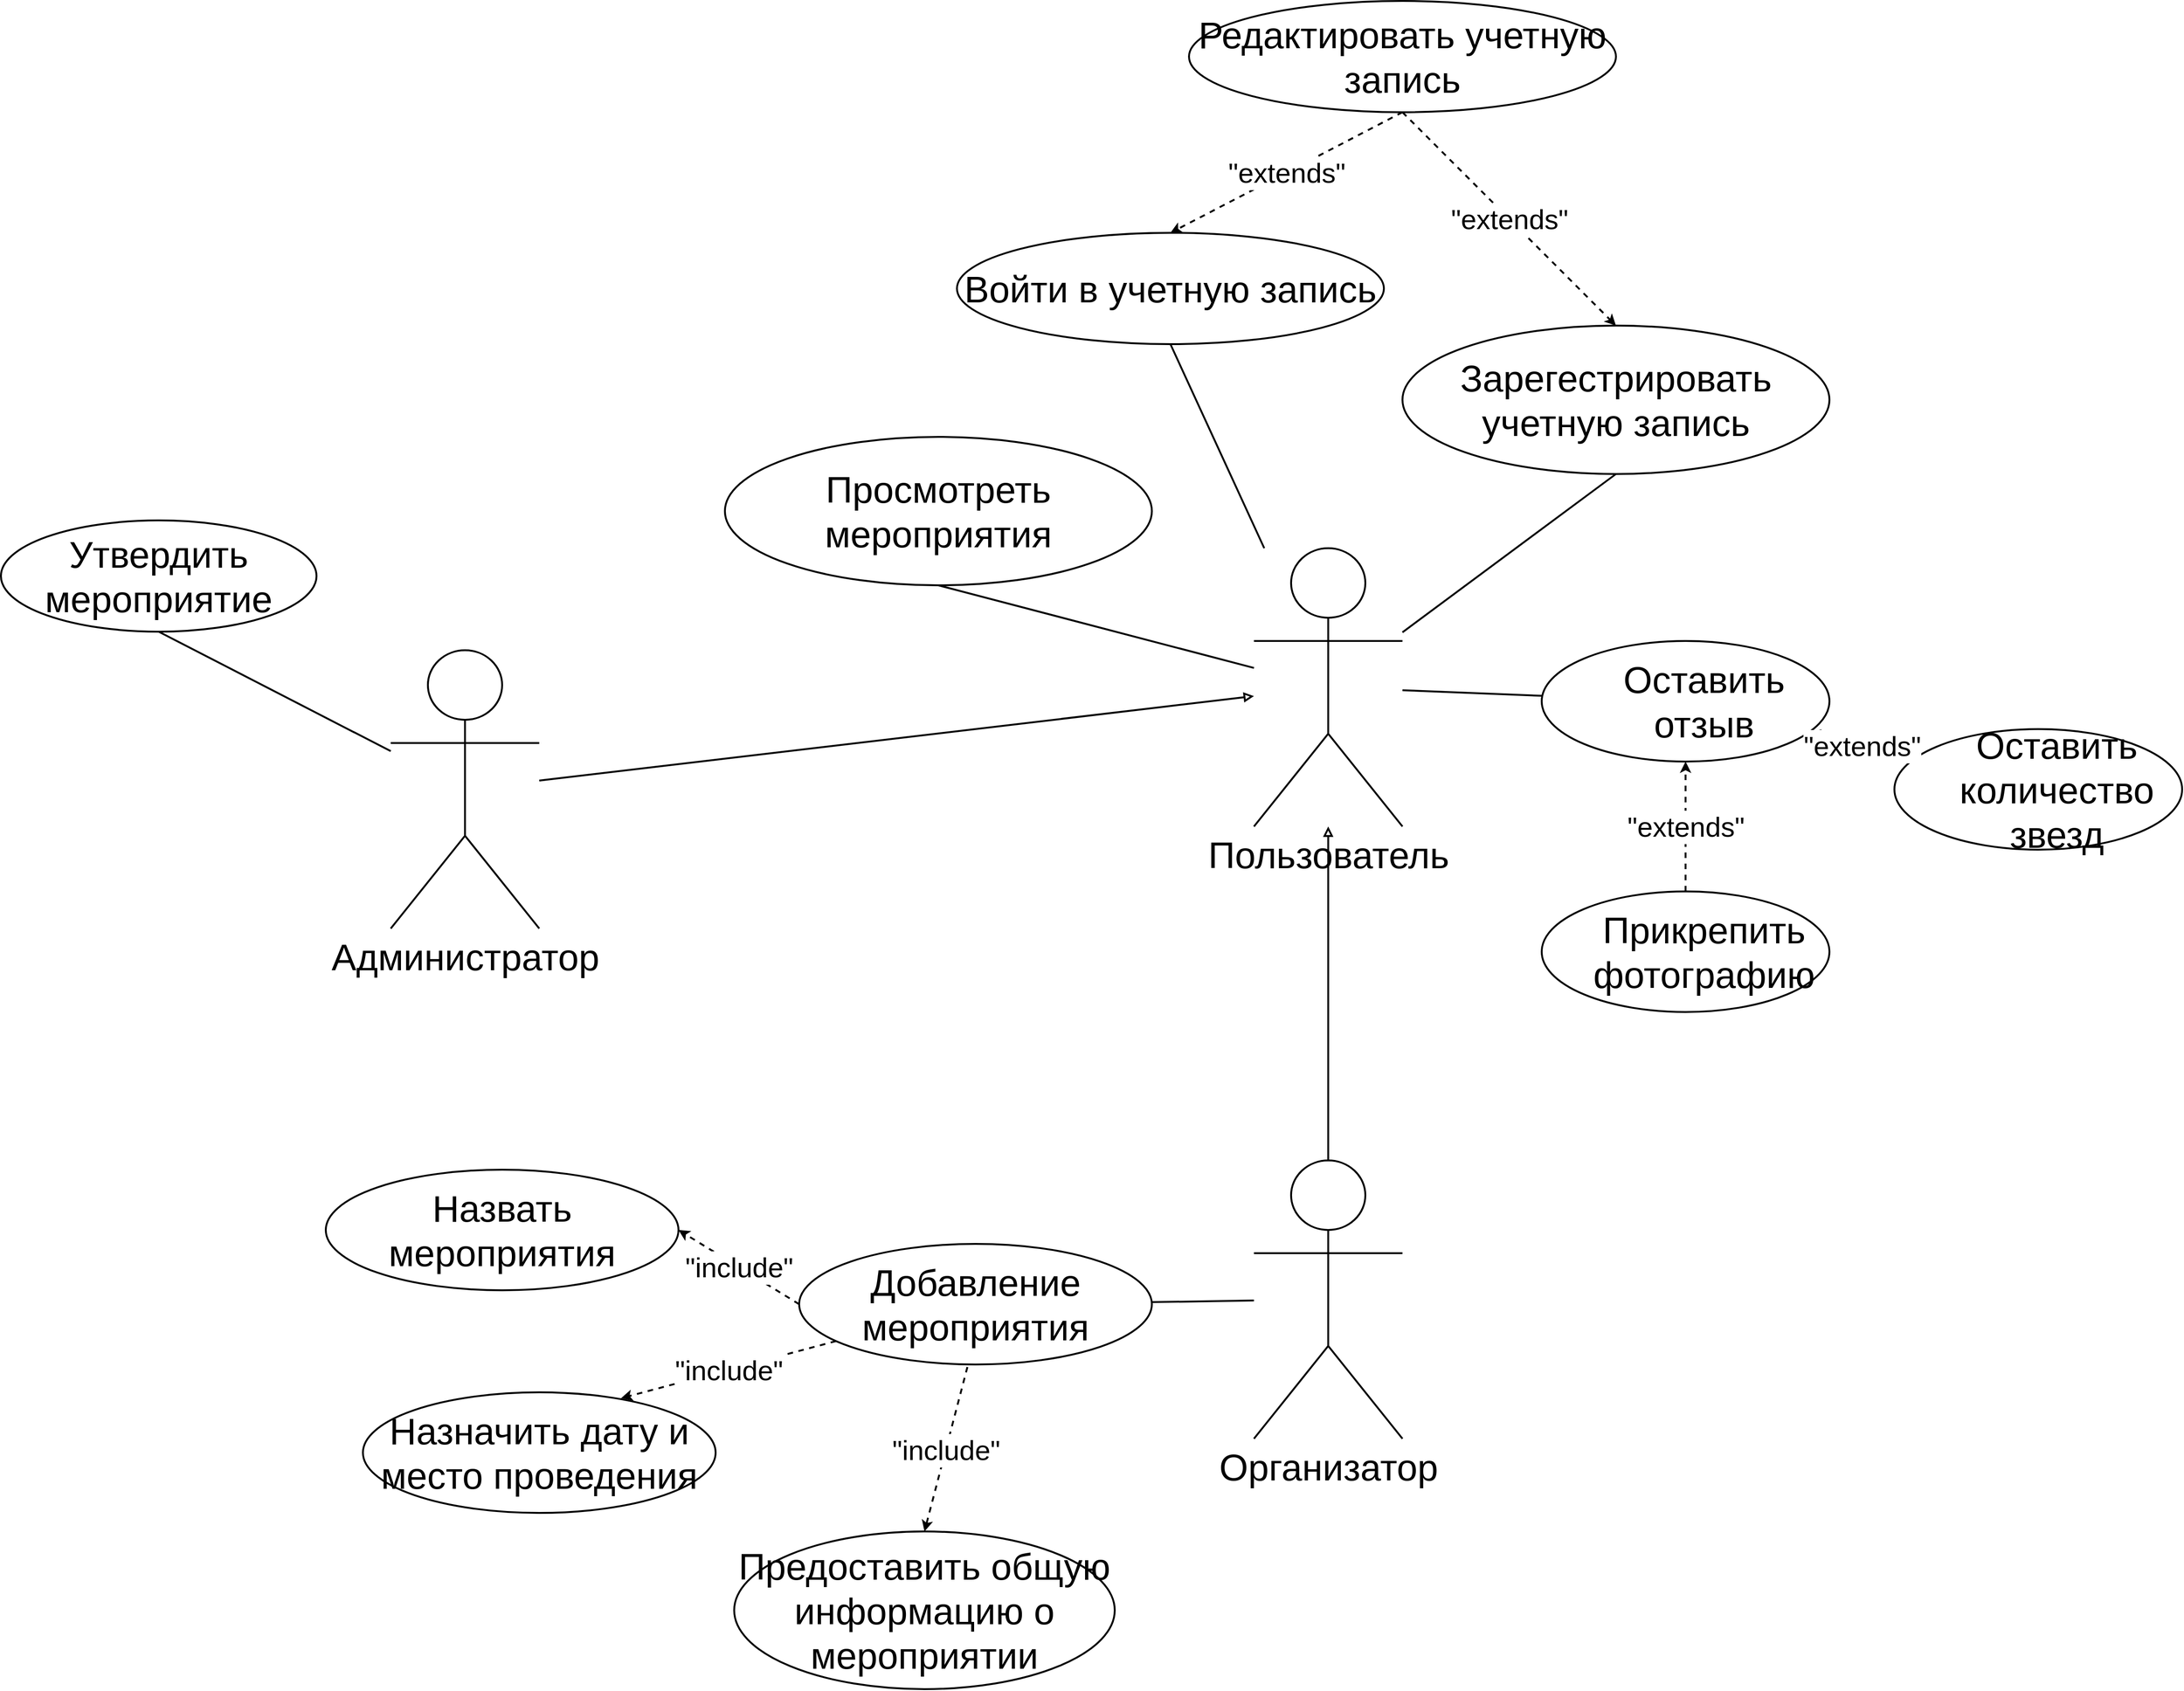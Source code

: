 <mxfile version="24.2.5" type="device">
  <diagram name="Страница — 1" id="7QrQjih1VVQiuwpURtKK">
    <mxGraphModel dx="3680" dy="2860" grid="1" gridSize="10" guides="1" tooltips="1" connect="1" arrows="1" fold="1" page="1" pageScale="1" pageWidth="3300" pageHeight="2339" math="0" shadow="0">
      <root>
        <mxCell id="0" />
        <mxCell id="1" parent="0" />
        <mxCell id="r1CZrFXJnM-Kb8110FtD-2" value="Администратор&lt;div&gt;&lt;br&gt;&lt;/div&gt;" style="shape=umlActor;verticalLabelPosition=bottom;verticalAlign=top;html=1;outlineConnect=0;fontSize=40;fontStyle=0;strokeWidth=2;" parent="1" vertex="1">
          <mxGeometry x="1220" y="780" width="160" height="300" as="geometry" />
        </mxCell>
        <mxCell id="r1CZrFXJnM-Kb8110FtD-3" value="&lt;div&gt;Пользователь&lt;/div&gt;&lt;div&gt;&lt;br&gt;&lt;/div&gt;" style="shape=umlActor;verticalLabelPosition=bottom;verticalAlign=top;html=1;outlineConnect=0;fontSize=40;fontStyle=0;strokeWidth=2;" parent="1" vertex="1">
          <mxGeometry x="2150" y="670" width="160" height="300" as="geometry" />
        </mxCell>
        <mxCell id="r1CZrFXJnM-Kb8110FtD-4" value="&lt;div&gt;Организатор&lt;/div&gt;" style="shape=umlActor;verticalLabelPosition=bottom;verticalAlign=top;html=1;outlineConnect=0;fontSize=40;fontStyle=0;strokeWidth=2;" parent="1" vertex="1">
          <mxGeometry x="2150" y="1330" width="160" height="300" as="geometry" />
        </mxCell>
        <mxCell id="r1CZrFXJnM-Kb8110FtD-8" value="&lt;font style=&quot;font-size: 40px;&quot;&gt;Зарегестрировать учетную запись&lt;/font&gt;" style="ellipse;whiteSpace=wrap;html=1;strokeWidth=2;fontSize=40;" parent="1" vertex="1">
          <mxGeometry x="2310" y="430" width="460" height="160" as="geometry" />
        </mxCell>
        <mxCell id="r1CZrFXJnM-Kb8110FtD-9" value="&lt;font style=&quot;font-size: 40px;&quot;&gt;Войти в учетную запись&lt;/font&gt;" style="ellipse;whiteSpace=wrap;html=1;strokeWidth=2;fontSize=40;" parent="1" vertex="1">
          <mxGeometry x="1830" y="330" width="460" height="120" as="geometry" />
        </mxCell>
        <mxCell id="r1CZrFXJnM-Kb8110FtD-10" value="&lt;font style=&quot;font-size: 40px;&quot;&gt;Просмотреть мероприятия&lt;/font&gt;" style="ellipse;whiteSpace=wrap;html=1;strokeWidth=2;fontSize=40;" parent="1" vertex="1">
          <mxGeometry x="1580" y="550" width="460" height="160" as="geometry" />
        </mxCell>
        <mxCell id="r1CZrFXJnM-Kb8110FtD-12" value="" style="endArrow=none;html=1;rounded=0;exitX=0.5;exitY=1;exitDx=0;exitDy=0;strokeWidth=2;" parent="1" source="r1CZrFXJnM-Kb8110FtD-9" target="r1CZrFXJnM-Kb8110FtD-3" edge="1">
          <mxGeometry width="50" height="50" relative="1" as="geometry">
            <mxPoint x="2020" y="1160" as="sourcePoint" />
            <mxPoint x="2070" y="1110" as="targetPoint" />
          </mxGeometry>
        </mxCell>
        <mxCell id="r1CZrFXJnM-Kb8110FtD-13" value="" style="endArrow=none;html=1;rounded=0;exitX=0.5;exitY=1;exitDx=0;exitDy=0;strokeWidth=2;" parent="1" source="r1CZrFXJnM-Kb8110FtD-10" target="r1CZrFXJnM-Kb8110FtD-3" edge="1">
          <mxGeometry width="50" height="50" relative="1" as="geometry">
            <mxPoint x="2070" y="460" as="sourcePoint" />
            <mxPoint x="2240" y="830" as="targetPoint" />
          </mxGeometry>
        </mxCell>
        <mxCell id="r1CZrFXJnM-Kb8110FtD-14" value="" style="endArrow=none;html=1;rounded=0;exitX=0.5;exitY=1;exitDx=0;exitDy=0;strokeWidth=2;" parent="1" source="r1CZrFXJnM-Kb8110FtD-8" target="r1CZrFXJnM-Kb8110FtD-3" edge="1">
          <mxGeometry width="50" height="50" relative="1" as="geometry">
            <mxPoint x="1820" y="720" as="sourcePoint" />
            <mxPoint x="2250" y="840" as="targetPoint" />
          </mxGeometry>
        </mxCell>
        <mxCell id="r1CZrFXJnM-Kb8110FtD-15" value="Редактировать учетную запись" style="ellipse;whiteSpace=wrap;html=1;strokeWidth=2;fontSize=40;" parent="1" vertex="1">
          <mxGeometry x="2080" y="80" width="460" height="120" as="geometry" />
        </mxCell>
        <mxCell id="r1CZrFXJnM-Kb8110FtD-17" value="" style="endArrow=classic;html=1;rounded=0;exitX=0.5;exitY=1;exitDx=0;exitDy=0;entryX=0.5;entryY=0;entryDx=0;entryDy=0;strokeWidth=2;dashed=1;fontSize=120;" parent="1" source="r1CZrFXJnM-Kb8110FtD-15" target="r1CZrFXJnM-Kb8110FtD-9" edge="1">
          <mxGeometry relative="1" as="geometry">
            <mxPoint x="2000" y="1130" as="sourcePoint" />
            <mxPoint x="2100" y="1130" as="targetPoint" />
          </mxGeometry>
        </mxCell>
        <mxCell id="r1CZrFXJnM-Kb8110FtD-18" value="&lt;font style=&quot;font-size: 30px;&quot;&gt;&quot;extends&quot;&lt;/font&gt;" style="edgeLabel;resizable=0;html=1;;align=center;verticalAlign=middle;" parent="r1CZrFXJnM-Kb8110FtD-17" connectable="0" vertex="1">
          <mxGeometry relative="1" as="geometry" />
        </mxCell>
        <mxCell id="r1CZrFXJnM-Kb8110FtD-23" value="" style="endArrow=classic;html=1;rounded=0;exitX=0.5;exitY=1;exitDx=0;exitDy=0;entryX=0.5;entryY=0;entryDx=0;entryDy=0;strokeWidth=2;dashed=1;fontSize=120;" parent="1" source="r1CZrFXJnM-Kb8110FtD-15" target="r1CZrFXJnM-Kb8110FtD-8" edge="1">
          <mxGeometry relative="1" as="geometry">
            <mxPoint x="2320" y="210" as="sourcePoint" />
            <mxPoint x="2070" y="340" as="targetPoint" />
          </mxGeometry>
        </mxCell>
        <mxCell id="r1CZrFXJnM-Kb8110FtD-24" value="&lt;font style=&quot;font-size: 30px;&quot;&gt;&quot;extends&quot;&lt;/font&gt;" style="edgeLabel;resizable=0;html=1;;align=center;verticalAlign=middle;" parent="r1CZrFXJnM-Kb8110FtD-23" connectable="0" vertex="1">
          <mxGeometry relative="1" as="geometry" />
        </mxCell>
        <mxCell id="r1CZrFXJnM-Kb8110FtD-25" value="" style="endArrow=block;html=1;rounded=0;exitX=0.5;exitY=0;exitDx=0;exitDy=0;exitPerimeter=0;endFill=0;strokeWidth=2;" parent="1" source="r1CZrFXJnM-Kb8110FtD-4" target="r1CZrFXJnM-Kb8110FtD-3" edge="1">
          <mxGeometry width="50" height="50" relative="1" as="geometry">
            <mxPoint x="1750" y="1010" as="sourcePoint" />
            <mxPoint x="1800" y="960" as="targetPoint" />
          </mxGeometry>
        </mxCell>
        <mxCell id="r1CZrFXJnM-Kb8110FtD-26" value="&lt;font style=&quot;font-size: 40px;&quot;&gt;Добавление мероприятия&lt;/font&gt;" style="ellipse;whiteSpace=wrap;html=1;strokeWidth=2;fontSize=40;" parent="1" vertex="1">
          <mxGeometry x="1660" y="1420" width="380" height="130" as="geometry" />
        </mxCell>
        <mxCell id="r1CZrFXJnM-Kb8110FtD-27" value="&lt;font style=&quot;font-size: 40px;&quot;&gt;Утвердить мероприятие&lt;/font&gt;" style="ellipse;whiteSpace=wrap;html=1;strokeWidth=2;fontSize=40;" parent="1" vertex="1">
          <mxGeometry x="800" y="640" width="340" height="120" as="geometry" />
        </mxCell>
        <mxCell id="r1CZrFXJnM-Kb8110FtD-29" value="" style="endArrow=none;html=1;rounded=0;exitX=0.5;exitY=1;exitDx=0;exitDy=0;strokeWidth=2;" parent="1" source="r1CZrFXJnM-Kb8110FtD-27" target="r1CZrFXJnM-Kb8110FtD-2" edge="1">
          <mxGeometry width="50" height="50" relative="1" as="geometry">
            <mxPoint x="590" y="960" as="sourcePoint" />
            <mxPoint x="930" y="1049" as="targetPoint" />
          </mxGeometry>
        </mxCell>
        <mxCell id="r1CZrFXJnM-Kb8110FtD-30" value="" style="endArrow=block;html=1;rounded=0;endFill=0;strokeWidth=2;" parent="1" source="r1CZrFXJnM-Kb8110FtD-2" target="r1CZrFXJnM-Kb8110FtD-3" edge="1">
          <mxGeometry width="50" height="50" relative="1" as="geometry">
            <mxPoint x="1670" y="1170" as="sourcePoint" />
            <mxPoint x="1670" y="810" as="targetPoint" />
          </mxGeometry>
        </mxCell>
        <mxCell id="r1CZrFXJnM-Kb8110FtD-31" value="&lt;font style=&quot;font-size: 40px;&quot;&gt;Назвать мероприяти&lt;span style=&quot;color: rgba(0, 0, 0, 0); font-family: monospace; font-size: 0px; text-align: start; text-wrap: nowrap;&quot;&gt;%3CmxGraphModel%3E%3Croot%3E%3CmxCell%20id%3D%220%22%2F%3E%3CmxCell%20id%3D%221%22%20parent%3D%220%22%2F%3E%3CmxCell%20id%3D%222%22%20value%3D%22%26lt%3Bfont%20style%3D%26quot%3Bfont-size%3A%2040px%3B%26quot%3B%26gt%3B%D0%94%D0%BE%D0%B1%D0%B0%D0%B2%D0%BB%D0%B5%D0%BD%D0%B8%D0%B5%20%D0%BC%D0%B5%D1%80%D0%BE%D0%BF%D1%80%D0%B8%D1%8F%D1%82%D0%B8%D1%8F%26lt%3B%2Ffont%26gt%3B%22%20style%3D%22ellipse%3BwhiteSpace%3Dwrap%3Bhtml%3D1%3BstrokeWidth%3D2%3BfontSize%3D40%3B%22%20vertex%3D%221%22%20parent%3D%221%22%3E%3CmxGeometry%20x%3D%221660%22%20y%3D%221420%22%20width%3D%22380%22%20height%3D%22130%22%20as%3D%22geometry%22%2F%3E%3C%2FmxCell%3E%3C%2Froot%3E%3C%2FmxGraphModel%3E&lt;/span&gt;я&lt;/font&gt;&lt;span style=&quot;color: rgba(0, 0, 0, 0); font-family: monospace; font-size: 0px; text-align: start; text-wrap: nowrap;&quot;&gt;%3CmxGraphModel%3E%3Croot%3E%3CmxCell%20id%3D%220%22%2F%3E%3CmxCell%20id%3D%221%22%20parent%3D%220%22%2F%3E%3CmxCell%20id%3D%222%22%20value%3D%22%26lt%3Bfont%20style%3D%26quot%3Bfont-size%3A%2040px%3B%26quot%3B%26gt%3B%D0%94%D0%BE%D0%B1%D0%B0%D0%B2%D0%BB%D0%B5%D0%BD%D0%B8%D0%B5%20%D0%BC%D0%B5%D1%80%D0%BE%D0%BF%D1%80%D0%B8%D1%8F%D1%82%D0%B8%D1%8F%26lt%3B%2Ffont%26gt%3B%22%20style%3D%22ellipse%3BwhiteSpace%3Dwrap%3Bhtml%3D1%3BstrokeWidth%3D2%3BfontSize%3D40%3B%22%20vertex%3D%221%22%20parent%3D%221%22%3E%3CmxGeometry%20x%3D%221660%22%20y%3D%221420%22%20width%3D%22380%22%20height%3D%22130%22%20as%3D%22geometry%22%2F%3E%3C%2FmxCell%3E%3C%2Froot%3E%3C%2FmxGraphModel%3E&lt;/span&gt;&lt;span style=&quot;color: rgba(0, 0, 0, 0); font-family: monospace; font-size: 0px; text-align: start; text-wrap: nowrap;&quot;&gt;%3CmxGraphModel%3E%3Croot%3E%3CmxCell%20id%3D%220%22%2F%3E%3CmxCell%20id%3D%221%22%20parent%3D%220%22%2F%3E%3CmxCell%20id%3D%222%22%20value%3D%22%26lt%3Bfont%20style%3D%26quot%3Bfont-size%3A%2040px%3B%26quot%3B%26gt%3B%D0%94%D0%BE%D0%B1%D0%B0%D0%B2%D0%BB%D0%B5%D0%BD%D0%B8%D0%B5%20%D0%BC%D0%B5%D1%80%D0%BE%D0%BF%D1%80%D0%B8%D1%8F%D1%82%D0%B8%D1%8F%26lt%3B%2Ffont%26gt%3B%22%20style%3D%22ellipse%3BwhiteSpace%3Dwrap%3Bhtml%3D1%3BstrokeWidth%3D2%3BfontSize%3D40%3B%22%20vertex%3D%221%22%20parent%3D%221%22%3E%3CmxGeometry%20x%3D%221660%22%20y%3D%221420%22%20width%3D%22380%22%20height%3D%22130%22%20as%3D%22geometry%22%2F%3E%3C%2FmxCell%3E%3C%2Froot%3E%3C%2FmxGraphModel%3E&lt;/span&gt;" style="ellipse;whiteSpace=wrap;html=1;strokeWidth=2;fontSize=40;" parent="1" vertex="1">
          <mxGeometry x="1150" y="1340" width="380" height="130" as="geometry" />
        </mxCell>
        <mxCell id="r1CZrFXJnM-Kb8110FtD-32" value="Назначить дату и место проведения&lt;span style=&quot;color: rgba(0, 0, 0, 0); font-family: monospace; font-size: 0px; text-align: start; text-wrap: nowrap;&quot;&gt;%3CmxGraphModel%3E%3Croot%3E%3CmxCell%20id%3D%220%22%2F%3E%3CmxCell%20id%3D%221%22%20parent%3D%220%22%2F%3E%3CmxCell%20id%3D%222%22%20value%3D%22%26lt%3Bfont%20style%3D%26quot%3Bfont-size%3A%2040px%3B%26quot%3B%26gt%3B%D0%9D%D0%B0%D0%B7%D0%B2%D0%B0%D0%BD%D0%B8%D0%B5%20%D0%BC%D0%B5%D1%80%D0%BE%D0%BF%D1%80%D0%B8%D1%8F%D1%82%D0%B8%26lt%3Bspan%20style%3D%26quot%3Bcolor%3A%20rgba(0%2C%200%2C%200%2C%200)%3B%20font-family%3A%20monospace%3B%20font-size%3A%200px%3B%20text-align%3A%20start%3B%20text-wrap%3A%20nowrap%3B%26quot%3B%26gt%3B%253CmxGraphModel%253E%253Croot%253E%253CmxCell%2520id%253D%25220%2522%252F%253E%253CmxCell%2520id%253D%25221%2522%2520parent%253D%25220%2522%252F%253E%253CmxCell%2520id%253D%25222%2522%2520value%253D%2522%2526lt%253Bfont%2520style%253D%2526quot%253Bfont-size%253A%252040px%253B%2526quot%253B%2526gt%253B%25D0%2594%25D0%25BE%25D0%25B1%25D0%25B0%25D0%25B2%25D0%25BB%25D0%25B5%25D0%25BD%25D0%25B8%25D0%25B5%2520%25D0%25BC%25D0%25B5%25D1%2580%25D0%25BE%25D0%25BF%25D1%2580%25D0%25B8%25D1%258F%25D1%2582%25D0%25B8%25D1%258F%2526lt%253B%252Ffont%2526gt%253B%2522%2520style%253D%2522ellipse%253BwhiteSpace%253Dwrap%253Bhtml%253D1%253BstrokeWidth%253D2%253BfontSize%253D40%253B%2522%2520vertex%253D%25221%2522%2520parent%253D%25221%2522%253E%253CmxGeometry%2520x%253D%25221660%2522%2520y%253D%25221420%2522%2520width%253D%2522380%2522%2520height%253D%2522130%2522%2520as%253D%2522geometry%2522%252F%253E%253C%252FmxCell%253E%253C%252Froot%253E%253C%252FmxGraphModel%253E%26lt%3B%2Fspan%26gt%3B%D1%8F%26lt%3B%2Ffont%26gt%3B%26lt%3Bspan%20style%3D%26quot%3Bcolor%3A%20rgba(0%2C%200%2C%200%2C%200)%3B%20font-family%3A%20monospace%3B%20font-size%3A%200px%3B%20text-align%3A%20start%3B%20text-wrap%3A%20nowrap%3B%26quot%3B%26gt%3B%253CmxGraphModel%253E%253Croot%253E%253CmxCell%2520id%253D%25220%2522%252F%253E%253CmxCell%2520id%253D%25221%2522%2520parent%253D%25220%2522%252F%253E%253CmxCell%2520id%253D%25222%2522%2520value%253D%2522%2526lt%253Bfont%2520style%253D%2526quot%253Bfont-size%253A%252040px%253B%2526quot%253B%2526gt%253B%25D0%2594%25D0%25BE%25D0%25B1%25D0%25B0%25D0%25B2%25D0%25BB%25D0%25B5%25D0%25BD%25D0%25B8%25D0%25B5%2520%25D0%25BC%25D0%25B5%25D1%2580%25D0%25BE%25D0%25BF%25D1%2580%25D0%25B8%25D1%258F%25D1%2582%25D0%25B8%25D1%258F%2526lt%253B%252Ffont%2526gt%253B%2522%2520style%253D%2522ellipse%253BwhiteSpace%253Dwrap%253Bhtml%253D1%253BstrokeWidth%253D2%253BfontSize%253D40%253B%2522%2520vertex%253D%25221%2522%2520parent%253D%25221%2522%253E%253CmxGeometry%2520x%253D%25221660%2522%2520y%253D%25221420%2522%2520width%253D%2522380%2522%2520height%253D%2522130%2522%2520as%253D%2522geometry%2522%252F%253E%253C%252FmxCell%253E%253C%252Froot%253E%253C%252FmxGraphModel%253E%26lt%3B%2Fspan%26gt%3B%26lt%3Bspan%20style%3D%26quot%3Bcolor%3A%20rgba(0%2C%200%2C%200%2C%200)%3B%20font-family%3A%20monospace%3B%20font-size%3A%200px%3B%20text-align%3A%20start%3B%20text-wrap%3A%20nowrap%3B%26quot%3B%26gt%3B%253CmxGraphModel%253E%253Croot%253E%253CmxCell%2520id%253D%25220%2522%252F%253E%253CmxCell%2520id%253D%25221%2522%2520parent%253D%25220%2522%252F%253E%253CmxCell%2520id%253D%25222%2522%2520value%253D%2522%2526lt%253Bfont%2520style%253D%2526quot%253Bfont-size%253A%252040px%253B%2526quot%253B%2526gt%253B%25D0%2594%25D0%25BE%25D0%25B1%25D0%25B0%25D0%25B2%25D0%25BB%25D0%25B5%25D0%25BD%25D0%25B8%25D0%25B5%2520%25D0%25BC%25D0%25B5%25D1%2580%25D0%25BE%25D0%25BF%25D1%2580%25D0%25B8%25D1%258F%25D1%2582%25D0%25B8%25D1%258F%2526lt%253B%252Ffont%2526gt%253B%2522%2520style%253D%2522ellipse%253BwhiteSpace%253Dwrap%253Bhtml%253D1%253BstrokeWidth%253D2%253BfontSize%253D40%253B%2522%2520vertex%253D%25221%2522%2520parent%253D%25221%2522%253E%253CmxGeometry%2520x%253D%25221660%2522%2520y%253D%25221420%2522%2520width%253D%2522380%2522%2520height%253D%2522130%2522%2520as%253D%2522geometry%2522%252F%253E%253C%252FmxCell%253E%253C%252Froot%253E%253C%252FmxGraphModel%253E%26lt%3B%2Fspan%26gt%3B%22%20style%3D%22ellipse%3BwhiteSpace%3Dwrap%3Bhtml%3D1%3BstrokeWidth%3D2%3BfontSize%3D40%3B%22%20vertex%3D%221%22%20parent%3D%221%22%3E%3CmxGeometry%20x%3D%221150%22%20y%3D%221340%22%20width%3D%22380%22%20height%3D%22130%22%20as%3D%22geometry%22%2F%3E%3C%2FmxCell%3E%3C%2Froot%3E%3C%2FmxGraphModel%3E&lt;/span&gt;&lt;span style=&quot;color: rgba(0, 0, 0, 0); font-family: monospace; font-size: 0px; text-align: start; text-wrap: nowrap;&quot;&gt;%3CmxGraphModel%3E%3Croot%3E%3CmxCell%20id%3D%220%22%2F%3E%3CmxCell%20id%3D%221%22%20parent%3D%220%22%2F%3E%3CmxCell%20id%3D%222%22%20value%3D%22%26lt%3Bfont%20style%3D%26quot%3Bfont-size%3A%2040px%3B%26quot%3B%26gt%3B%D0%9D%D0%B0%D0%B7%D0%B2%D0%B0%D0%BD%D0%B8%D0%B5%20%D0%BC%D0%B5%D1%80%D0%BE%D0%BF%D1%80%D0%B8%D1%8F%D1%82%D0%B8%26lt%3Bspan%20style%3D%26quot%3Bcolor%3A%20rgba(0%2C%200%2C%200%2C%200)%3B%20font-family%3A%20monospace%3B%20font-size%3A%200px%3B%20text-align%3A%20start%3B%20text-wrap%3A%20nowrap%3B%26quot%3B%26gt%3B%253CmxGraphModel%253E%253Croot%253E%253CmxCell%2520id%253D%25220%2522%252F%253E%253CmxCell%2520id%253D%25221%2522%2520parent%253D%25220%2522%252F%253E%253CmxCell%2520id%253D%25222%2522%2520value%253D%2522%2526lt%253Bfont%2520style%253D%2526quot%253Bfont-size%253A%252040px%253B%2526quot%253B%2526gt%253B%25D0%2594%25D0%25BE%25D0%25B1%25D0%25B0%25D0%25B2%25D0%25BB%25D0%25B5%25D0%25BD%25D0%25B8%25D0%25B5%2520%25D0%25BC%25D0%25B5%25D1%2580%25D0%25BE%25D0%25BF%25D1%2580%25D0%25B8%25D1%258F%25D1%2582%25D0%25B8%25D1%258F%2526lt%253B%252Ffont%2526gt%253B%2522%2520style%253D%2522ellipse%253BwhiteSpace%253Dwrap%253Bhtml%253D1%253BstrokeWidth%253D2%253BfontSize%253D40%253B%2522%2520vertex%253D%25221%2522%2520parent%253D%25221%2522%253E%253CmxGeometry%2520x%253D%25221660%2522%2520y%253D%25221420%2522%2520width%253D%2522380%2522%2520height%253D%2522130%2522%2520as%253D%2522geometry%2522%252F%253E%253C%252FmxCell%253E%253C%252Froot%253E%253C%252FmxGraphModel%253E%26lt%3B%2Fspan%26gt%3B%D1%8F%26lt%3B%2Ffont%26gt%3B%26lt%3Bspan%20style%3D%26quot%3Bcolor%3A%20rgba(0%2C%200%2C%200%2C%200)%3B%20font-family%3A%20monospace%3B%20font-size%3A%200px%3B%20text-align%3A%20start%3B%20text-wrap%3A%20nowrap%3B%26quot%3B%26gt%3B%253CmxGraphModel%253E%253Croot%253E%253CmxCell%2520id%253D%25220%2522%252F%253E%253CmxCell%2520id%253D%25221%2522%2520parent%253D%25220%2522%252F%253E%253CmxCell%2520id%253D%25222%2522%2520value%253D%2522%2526lt%253Bfont%2520style%253D%2526quot%253Bfont-size%253A%252040px%253B%2526quot%253B%2526gt%253B%25D0%2594%25D0%25BE%25D0%25B1%25D0%25B0%25D0%25B2%25D0%25BB%25D0%25B5%25D0%25BD%25D0%25B8%25D0%25B5%2520%25D0%25BC%25D0%25B5%25D1%2580%25D0%25BE%25D0%25BF%25D1%2580%25D0%25B8%25D1%258F%25D1%2582%25D0%25B8%25D1%258F%2526lt%253B%252Ffont%2526gt%253B%2522%2520style%253D%2522ellipse%253BwhiteSpace%253Dwrap%253Bhtml%253D1%253BstrokeWidth%253D2%253BfontSize%253D40%253B%2522%2520vertex%253D%25221%2522%2520parent%253D%25221%2522%253E%253CmxGeometry%2520x%253D%25221660%2522%2520y%253D%25221420%2522%2520width%253D%2522380%2522%2520height%253D%2522130%2522%2520as%253D%2522geometry%2522%252F%253E%253C%252FmxCell%253E%253C%252Froot%253E%253C%252FmxGraphModel%253E%26lt%3B%2Fspan%26gt%3B%26lt%3Bspan%20style%3D%26quot%3Bcolor%3A%20rgba(0%2C%200%2C%200%2C%200)%3B%20font-family%3A%20monospace%3B%20font-size%3A%200px%3B%20text-align%3A%20start%3B%20text-wrap%3A%20nowrap%3B%26quot%3B%26gt%3B%253CmxGraphModel%253E%253Croot%253E%253CmxCell%2520id%253D%25220%2522%252F%253E%253CmxCell%2520id%253D%25221%2522%2520parent%253D%25220%2522%252F%253E%253CmxCell%2520id%253D%25222%2522%2520value%253D%2522%2526lt%253Bfont%2520style%253D%2526quot%253Bfont-size%253A%252040px%253B%2526quot%253B%2526gt%253B%25D0%2594%25D0%25BE%25D0%25B1%25D0%25B0%25D0%25B2%25D0%25BB%25D0%25B5%25D0%25BD%25D0%25B8%25D0%25B5%2520%25D0%25BC%25D0%25B5%25D1%2580%25D0%25BE%25D0%25BF%25D1%2580%25D0%25B8%25D1%258F%25D1%2582%25D0%25B8%25D1%258F%2526lt%253B%252Ffont%2526gt%253B%2522%2520style%253D%2522ellipse%253BwhiteSpace%253Dwrap%253Bhtml%253D1%253BstrokeWidth%253D2%253BfontSize%253D40%253B%2522%2520vertex%253D%25221%2522%2520parent%253D%25221%2522%253E%253CmxGeometry%2520x%253D%25221660%2522%2520y%253D%25221420%2522%2520width%253D%2522380%2522%2520height%253D%2522130%2522%2520as%253D%2522geometry%2522%252F%253E%253C%252FmxCell%253E%253C%252Froot%253E%253C%252FmxGraphModel%253E%26lt%3B%2Fspan%26gt%3B%22%20style%3D%22ellipse%3BwhiteSpace%3Dwrap%3Bhtml%3D1%3BstrokeWidth%3D2%3BfontSize%3D40%3B%22%20vertex%3D%221%22%20parent%3D%221%22%3E%3CmxGeometry%20x%3D%221150%22%20y%3D%221340%22%20width%3D%22380%22%20height%3D%22130%22%20as%3D%22geometry%22%2F%3E%3C%2FmxCell%3E%3C%2Froot%3E%3C%2FmxGraphModel%3E&lt;/span&gt;" style="ellipse;whiteSpace=wrap;html=1;strokeWidth=2;fontSize=40;" parent="1" vertex="1">
          <mxGeometry x="1190" y="1580" width="380" height="130" as="geometry" />
        </mxCell>
        <mxCell id="r1CZrFXJnM-Kb8110FtD-33" value="Предоставить общую информацию о мероприятии" style="ellipse;whiteSpace=wrap;html=1;strokeWidth=2;fontSize=40;" parent="1" vertex="1">
          <mxGeometry x="1590" y="1730" width="410" height="170" as="geometry" />
        </mxCell>
        <mxCell id="r1CZrFXJnM-Kb8110FtD-34" value="" style="endArrow=classic;html=1;rounded=0;exitX=0;exitY=0.5;exitDx=0;exitDy=0;entryX=1;entryY=0.5;entryDx=0;entryDy=0;strokeWidth=2;dashed=1;fontSize=120;" parent="1" source="r1CZrFXJnM-Kb8110FtD-26" target="r1CZrFXJnM-Kb8110FtD-31" edge="1">
          <mxGeometry relative="1" as="geometry">
            <mxPoint x="1910" y="1180" as="sourcePoint" />
            <mxPoint x="1660" y="1310" as="targetPoint" />
          </mxGeometry>
        </mxCell>
        <mxCell id="r1CZrFXJnM-Kb8110FtD-35" value="&lt;font style=&quot;font-size: 30px;&quot;&gt;&quot;include&quot;&lt;/font&gt;" style="edgeLabel;resizable=0;html=1;;align=center;verticalAlign=middle;" parent="r1CZrFXJnM-Kb8110FtD-34" connectable="0" vertex="1">
          <mxGeometry relative="1" as="geometry" />
        </mxCell>
        <mxCell id="r1CZrFXJnM-Kb8110FtD-37" value="" style="endArrow=classic;html=1;rounded=0;entryX=0.732;entryY=0.049;entryDx=0;entryDy=0;strokeWidth=2;dashed=1;fontSize=120;entryPerimeter=0;" parent="1" source="r1CZrFXJnM-Kb8110FtD-26" target="r1CZrFXJnM-Kb8110FtD-32" edge="1">
          <mxGeometry relative="1" as="geometry">
            <mxPoint x="1670" y="1600" as="sourcePoint" />
            <mxPoint x="1540" y="1520" as="targetPoint" />
          </mxGeometry>
        </mxCell>
        <mxCell id="r1CZrFXJnM-Kb8110FtD-38" value="&lt;font style=&quot;font-size: 30px;&quot;&gt;&quot;include&quot;&lt;/font&gt;" style="edgeLabel;resizable=0;html=1;;align=center;verticalAlign=middle;" parent="r1CZrFXJnM-Kb8110FtD-37" connectable="0" vertex="1">
          <mxGeometry relative="1" as="geometry" />
        </mxCell>
        <mxCell id="r1CZrFXJnM-Kb8110FtD-40" value="" style="endArrow=classic;html=1;rounded=0;entryX=0.5;entryY=0;entryDx=0;entryDy=0;strokeWidth=2;dashed=1;fontSize=120;exitX=0.477;exitY=1.021;exitDx=0;exitDy=0;exitPerimeter=0;" parent="1" source="r1CZrFXJnM-Kb8110FtD-26" target="r1CZrFXJnM-Kb8110FtD-33" edge="1">
          <mxGeometry relative="1" as="geometry">
            <mxPoint x="1801" y="1610" as="sourcePoint" />
            <mxPoint x="1570" y="1671" as="targetPoint" />
          </mxGeometry>
        </mxCell>
        <mxCell id="r1CZrFXJnM-Kb8110FtD-41" value="&lt;font style=&quot;font-size: 30px;&quot;&gt;&quot;include&quot;&lt;/font&gt;" style="edgeLabel;resizable=0;html=1;;align=center;verticalAlign=middle;" parent="r1CZrFXJnM-Kb8110FtD-40" connectable="0" vertex="1">
          <mxGeometry relative="1" as="geometry" />
        </mxCell>
        <mxCell id="r1CZrFXJnM-Kb8110FtD-42" value="" style="endArrow=none;html=1;rounded=0;strokeWidth=2;" parent="1" source="r1CZrFXJnM-Kb8110FtD-26" target="r1CZrFXJnM-Kb8110FtD-4" edge="1">
          <mxGeometry width="50" height="50" relative="1" as="geometry">
            <mxPoint x="1820" y="1280" as="sourcePoint" />
            <mxPoint x="2160" y="1369" as="targetPoint" />
          </mxGeometry>
        </mxCell>
        <mxCell id="r1CZrFXJnM-Kb8110FtD-43" value="&lt;blockquote style=&quot;margin: 0 0 0 40px; border: none; padding: 0px;&quot;&gt;Оставить отзыв&lt;/blockquote&gt;" style="ellipse;whiteSpace=wrap;html=1;strokeWidth=2;fontSize=40;" parent="1" vertex="1">
          <mxGeometry x="2460" y="770" width="310" height="130" as="geometry" />
        </mxCell>
        <mxCell id="r1CZrFXJnM-Kb8110FtD-44" value="&lt;blockquote style=&quot;margin: 0 0 0 40px; border: none; padding: 0px;&quot;&gt;Прикрепить фотографию&lt;/blockquote&gt;" style="ellipse;whiteSpace=wrap;html=1;strokeWidth=2;fontSize=40;" parent="1" vertex="1">
          <mxGeometry x="2460" y="1040" width="310" height="130" as="geometry" />
        </mxCell>
        <mxCell id="r1CZrFXJnM-Kb8110FtD-45" value="" style="endArrow=classic;html=1;rounded=0;exitX=0.5;exitY=0;exitDx=0;exitDy=0;entryX=0.5;entryY=1;entryDx=0;entryDy=0;strokeWidth=2;dashed=1;fontSize=120;" parent="1" source="r1CZrFXJnM-Kb8110FtD-44" target="r1CZrFXJnM-Kb8110FtD-43" edge="1">
          <mxGeometry relative="1" as="geometry">
            <mxPoint x="2320" y="210" as="sourcePoint" />
            <mxPoint x="2550" y="440" as="targetPoint" />
          </mxGeometry>
        </mxCell>
        <mxCell id="r1CZrFXJnM-Kb8110FtD-46" value="&lt;font style=&quot;font-size: 30px;&quot;&gt;&quot;extends&quot;&lt;/font&gt;" style="edgeLabel;resizable=0;html=1;;align=center;verticalAlign=middle;" parent="r1CZrFXJnM-Kb8110FtD-45" connectable="0" vertex="1">
          <mxGeometry relative="1" as="geometry" />
        </mxCell>
        <mxCell id="r1CZrFXJnM-Kb8110FtD-47" value="&lt;blockquote style=&quot;margin: 0 0 0 40px; border: none; padding: 0px;&quot;&gt;Оставить количество звезд&lt;/blockquote&gt;" style="ellipse;whiteSpace=wrap;html=1;strokeWidth=2;fontSize=40;" parent="1" vertex="1">
          <mxGeometry x="2840" y="865" width="310" height="130" as="geometry" />
        </mxCell>
        <mxCell id="r1CZrFXJnM-Kb8110FtD-49" value="" style="endArrow=classic;html=1;rounded=0;strokeWidth=2;dashed=1;fontSize=120;" parent="1" source="r1CZrFXJnM-Kb8110FtD-47" target="r1CZrFXJnM-Kb8110FtD-43" edge="1">
          <mxGeometry relative="1" as="geometry">
            <mxPoint x="2625" y="1050" as="sourcePoint" />
            <mxPoint x="2625" y="910" as="targetPoint" />
          </mxGeometry>
        </mxCell>
        <mxCell id="r1CZrFXJnM-Kb8110FtD-50" value="&lt;font style=&quot;font-size: 30px;&quot;&gt;&quot;extends&quot;&lt;/font&gt;" style="edgeLabel;resizable=0;html=1;;align=center;verticalAlign=middle;" parent="r1CZrFXJnM-Kb8110FtD-49" connectable="0" vertex="1">
          <mxGeometry relative="1" as="geometry" />
        </mxCell>
        <mxCell id="r1CZrFXJnM-Kb8110FtD-51" value="" style="endArrow=none;html=1;rounded=0;strokeWidth=2;" parent="1" source="r1CZrFXJnM-Kb8110FtD-43" target="r1CZrFXJnM-Kb8110FtD-3" edge="1">
          <mxGeometry width="50" height="50" relative="1" as="geometry">
            <mxPoint x="2550" y="600" as="sourcePoint" />
            <mxPoint x="2320" y="771" as="targetPoint" />
          </mxGeometry>
        </mxCell>
      </root>
    </mxGraphModel>
  </diagram>
</mxfile>
